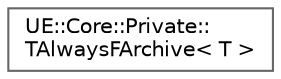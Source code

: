 digraph "Graphical Class Hierarchy"
{
 // INTERACTIVE_SVG=YES
 // LATEX_PDF_SIZE
  bgcolor="transparent";
  edge [fontname=Helvetica,fontsize=10,labelfontname=Helvetica,labelfontsize=10];
  node [fontname=Helvetica,fontsize=10,shape=box,height=0.2,width=0.4];
  rankdir="LR";
  Node0 [id="Node000000",label="UE::Core::Private::\lTAlwaysFArchive\< T \>",height=0.2,width=0.4,color="grey40", fillcolor="white", style="filled",URL="$d8/d21/structUE_1_1Core_1_1Private_1_1TAlwaysFArchive.html",tooltip="A shim to get at FArchive through a dependent name, allowing TVariant.h to not include Archive...."];
}
